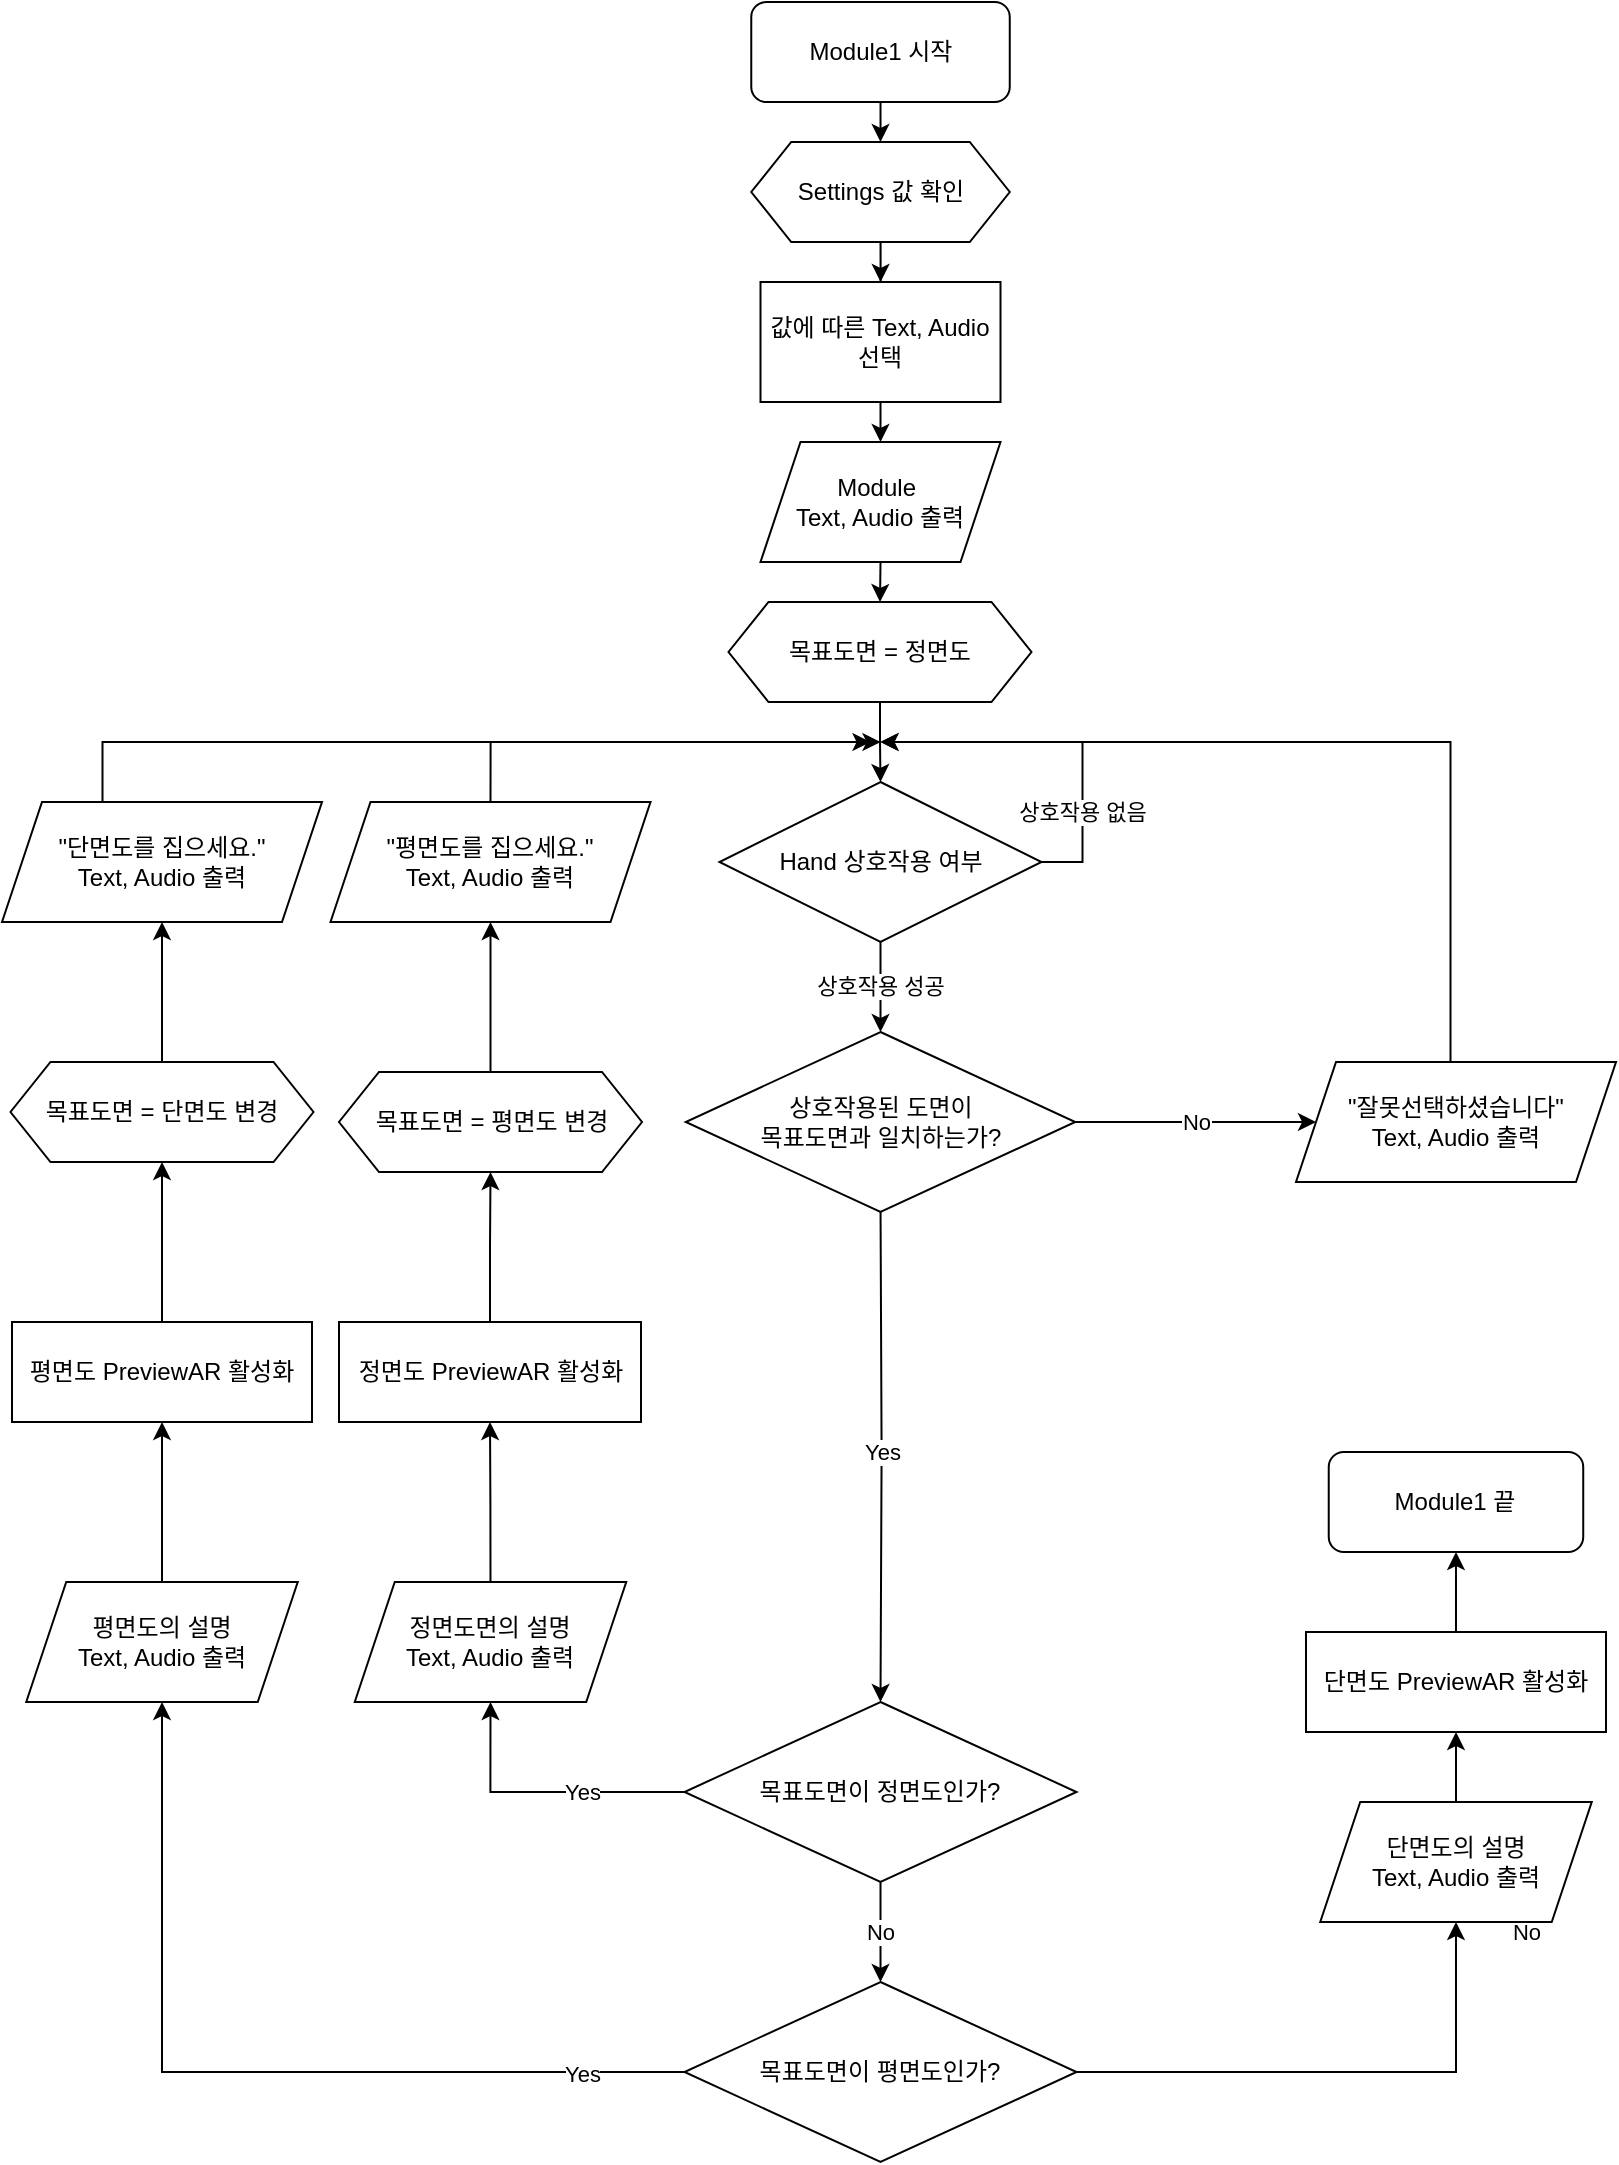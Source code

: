 <mxfile version="13.6.9" type="github">
  <diagram id="C5RBs43oDa-KdzZeNtuy" name="Page-1">
    <mxGraphModel dx="2062" dy="1164" grid="1" gridSize="10" guides="1" tooltips="1" connect="1" arrows="1" fold="1" page="1" pageScale="1" pageWidth="827" pageHeight="1169" math="0" shadow="0">
      <root>
        <mxCell id="WIyWlLk6GJQsqaUBKTNV-0" />
        <mxCell id="WIyWlLk6GJQsqaUBKTNV-1" parent="WIyWlLk6GJQsqaUBKTNV-0" />
        <mxCell id="sGKf7VehJZ6SQPWaBCbI-23" style="edgeStyle=orthogonalEdgeStyle;rounded=0;orthogonalLoop=1;jettySize=auto;html=1;exitX=0.5;exitY=1;exitDx=0;exitDy=0;entryX=0.5;entryY=0;entryDx=0;entryDy=0;" edge="1" parent="WIyWlLk6GJQsqaUBKTNV-1" source="WIyWlLk6GJQsqaUBKTNV-3" target="QLPknpkBetDl3JihI6zV-10">
          <mxGeometry relative="1" as="geometry" />
        </mxCell>
        <mxCell id="WIyWlLk6GJQsqaUBKTNV-3" value="Module1 시작" style="rounded=1;whiteSpace=wrap;html=1;fontSize=12;glass=0;strokeWidth=1;shadow=0;" parent="WIyWlLk6GJQsqaUBKTNV-1" vertex="1">
          <mxGeometry x="384.63" y="45" width="129.25" height="50" as="geometry" />
        </mxCell>
        <mxCell id="GG3lIaApX8E2W6bswI5q-24" value="No" style="edgeStyle=orthogonalEdgeStyle;rounded=0;orthogonalLoop=1;jettySize=auto;html=1;exitX=1;exitY=0.5;exitDx=0;exitDy=0;entryX=0;entryY=0.5;entryDx=0;entryDy=0;" parent="WIyWlLk6GJQsqaUBKTNV-1" source="QLPknpkBetDl3JihI6zV-2" target="GG3lIaApX8E2W6bswI5q-23" edge="1">
          <mxGeometry relative="1" as="geometry" />
        </mxCell>
        <mxCell id="sGKf7VehJZ6SQPWaBCbI-0" value="Yes" style="edgeStyle=orthogonalEdgeStyle;rounded=0;orthogonalLoop=1;jettySize=auto;html=1;exitX=0.5;exitY=1;exitDx=0;exitDy=0;entryX=0.5;entryY=0;entryDx=0;entryDy=0;" edge="1" parent="WIyWlLk6GJQsqaUBKTNV-1" target="sGKf7VehJZ6SQPWaBCbI-2">
          <mxGeometry relative="1" as="geometry">
            <mxPoint x="449.25" y="644" as="sourcePoint" />
            <mxPoint x="449.25" y="700" as="targetPoint" />
          </mxGeometry>
        </mxCell>
        <mxCell id="QLPknpkBetDl3JihI6zV-2" value="상호작용된 도면이&lt;br&gt;목표도면과 일치하는가?" style="rhombus;whiteSpace=wrap;html=1;" parent="WIyWlLk6GJQsqaUBKTNV-1" vertex="1">
          <mxGeometry x="351.88" y="560" width="194.75" height="90" as="geometry" />
        </mxCell>
        <mxCell id="sGKf7VehJZ6SQPWaBCbI-24" style="edgeStyle=orthogonalEdgeStyle;rounded=0;orthogonalLoop=1;jettySize=auto;html=1;exitX=0.5;exitY=1;exitDx=0;exitDy=0;" edge="1" parent="WIyWlLk6GJQsqaUBKTNV-1" source="QLPknpkBetDl3JihI6zV-10" target="QLPknpkBetDl3JihI6zV-11">
          <mxGeometry relative="1" as="geometry" />
        </mxCell>
        <mxCell id="QLPknpkBetDl3JihI6zV-10" value="Settings 값 확인" style="shape=hexagon;perimeter=hexagonPerimeter2;whiteSpace=wrap;html=1;fixedSize=1;" parent="WIyWlLk6GJQsqaUBKTNV-1" vertex="1">
          <mxGeometry x="384.63" y="115" width="129.25" height="50" as="geometry" />
        </mxCell>
        <mxCell id="sGKf7VehJZ6SQPWaBCbI-25" style="edgeStyle=orthogonalEdgeStyle;rounded=0;orthogonalLoop=1;jettySize=auto;html=1;exitX=0.5;exitY=1;exitDx=0;exitDy=0;entryX=0.5;entryY=0;entryDx=0;entryDy=0;" edge="1" parent="WIyWlLk6GJQsqaUBKTNV-1" source="QLPknpkBetDl3JihI6zV-11" target="QLPknpkBetDl3JihI6zV-15">
          <mxGeometry relative="1" as="geometry" />
        </mxCell>
        <mxCell id="QLPknpkBetDl3JihI6zV-11" value="값에 따른 Text, Audio 선택" style="rounded=0;whiteSpace=wrap;html=1;" parent="WIyWlLk6GJQsqaUBKTNV-1" vertex="1">
          <mxGeometry x="389.25" y="185" width="120" height="60" as="geometry" />
        </mxCell>
        <mxCell id="GG3lIaApX8E2W6bswI5q-43" style="edgeStyle=orthogonalEdgeStyle;rounded=0;orthogonalLoop=1;jettySize=auto;html=1;exitX=0.5;exitY=1;exitDx=0;exitDy=0;entryX=0.5;entryY=0;entryDx=0;entryDy=0;endArrow=classic;endFill=1;" parent="WIyWlLk6GJQsqaUBKTNV-1" source="QLPknpkBetDl3JihI6zV-15" target="GG3lIaApX8E2W6bswI5q-4" edge="1">
          <mxGeometry relative="1" as="geometry" />
        </mxCell>
        <mxCell id="QLPknpkBetDl3JihI6zV-15" value="Module&amp;nbsp;&lt;br&gt;Text, Audio 출력" style="shape=parallelogram;perimeter=parallelogramPerimeter;whiteSpace=wrap;html=1;fixedSize=1;" parent="WIyWlLk6GJQsqaUBKTNV-1" vertex="1">
          <mxGeometry x="389.25" y="265" width="120" height="60" as="geometry" />
        </mxCell>
        <mxCell id="GG3lIaApX8E2W6bswI5q-19" value="상호작용 성공" style="edgeStyle=orthogonalEdgeStyle;rounded=0;orthogonalLoop=1;jettySize=auto;html=1;exitX=0.5;exitY=1;exitDx=0;exitDy=0;entryX=0.5;entryY=0;entryDx=0;entryDy=0;" parent="WIyWlLk6GJQsqaUBKTNV-1" source="QLPknpkBetDl3JihI6zV-56" target="QLPknpkBetDl3JihI6zV-2" edge="1">
          <mxGeometry relative="1" as="geometry" />
        </mxCell>
        <mxCell id="GG3lIaApX8E2W6bswI5q-49" value="상호작용 없음" style="edgeStyle=orthogonalEdgeStyle;rounded=0;orthogonalLoop=1;jettySize=auto;html=1;exitX=1;exitY=0.5;exitDx=0;exitDy=0;endArrow=classic;endFill=1;" parent="WIyWlLk6GJQsqaUBKTNV-1" source="QLPknpkBetDl3JihI6zV-56" edge="1">
          <mxGeometry x="-0.499" relative="1" as="geometry">
            <mxPoint x="449.25" y="415" as="targetPoint" />
            <Array as="points">
              <mxPoint x="550.25" y="475" />
              <mxPoint x="550.25" y="415" />
            </Array>
            <mxPoint as="offset" />
          </mxGeometry>
        </mxCell>
        <mxCell id="QLPknpkBetDl3JihI6zV-56" value="Hand 상호작용 여부" style="rhombus;whiteSpace=wrap;html=1;fillColor=none;" parent="WIyWlLk6GJQsqaUBKTNV-1" vertex="1">
          <mxGeometry x="368.75" y="435" width="161" height="80" as="geometry" />
        </mxCell>
        <mxCell id="GG3lIaApX8E2W6bswI5q-12" style="edgeStyle=orthogonalEdgeStyle;rounded=0;orthogonalLoop=1;jettySize=auto;html=1;exitX=0.5;exitY=1;exitDx=0;exitDy=0;entryX=0.5;entryY=0;entryDx=0;entryDy=0;" parent="WIyWlLk6GJQsqaUBKTNV-1" source="GG3lIaApX8E2W6bswI5q-4" target="QLPknpkBetDl3JihI6zV-56" edge="1">
          <mxGeometry relative="1" as="geometry" />
        </mxCell>
        <mxCell id="GG3lIaApX8E2W6bswI5q-4" value="목표도면 = 정면도" style="shape=hexagon;perimeter=hexagonPerimeter2;whiteSpace=wrap;html=1;fixedSize=1;" parent="WIyWlLk6GJQsqaUBKTNV-1" vertex="1">
          <mxGeometry x="373.25" y="345" width="151.5" height="50" as="geometry" />
        </mxCell>
        <mxCell id="GG3lIaApX8E2W6bswI5q-50" style="edgeStyle=orthogonalEdgeStyle;rounded=0;orthogonalLoop=1;jettySize=auto;html=1;exitX=0.549;exitY=0.001;exitDx=0;exitDy=0;endArrow=classic;endFill=1;exitPerimeter=0;" parent="WIyWlLk6GJQsqaUBKTNV-1" source="GG3lIaApX8E2W6bswI5q-23" edge="1">
          <mxGeometry relative="1" as="geometry">
            <mxPoint x="449.25" y="415" as="targetPoint" />
            <mxPoint x="722.25" y="580" as="sourcePoint" />
            <Array as="points">
              <mxPoint x="735.25" y="580" />
              <mxPoint x="734.25" y="580" />
              <mxPoint x="734.25" y="415" />
            </Array>
          </mxGeometry>
        </mxCell>
        <mxCell id="GG3lIaApX8E2W6bswI5q-23" value="&quot;잘못선택하셨습니다&quot;&lt;br&gt;Text, Audio 출력" style="shape=parallelogram;perimeter=parallelogramPerimeter;whiteSpace=wrap;html=1;fixedSize=1;" parent="WIyWlLk6GJQsqaUBKTNV-1" vertex="1">
          <mxGeometry x="657" y="575" width="160" height="60" as="geometry" />
        </mxCell>
        <mxCell id="sGKf7VehJZ6SQPWaBCbI-14" value="No" style="edgeStyle=orthogonalEdgeStyle;rounded=0;orthogonalLoop=1;jettySize=auto;html=1;exitX=0.5;exitY=1;exitDx=0;exitDy=0;entryX=0.5;entryY=0;entryDx=0;entryDy=0;" edge="1" parent="WIyWlLk6GJQsqaUBKTNV-1" source="sGKf7VehJZ6SQPWaBCbI-2" target="sGKf7VehJZ6SQPWaBCbI-13">
          <mxGeometry relative="1" as="geometry" />
        </mxCell>
        <mxCell id="sGKf7VehJZ6SQPWaBCbI-39" style="edgeStyle=orthogonalEdgeStyle;rounded=0;orthogonalLoop=1;jettySize=auto;html=1;exitX=0;exitY=0.5;exitDx=0;exitDy=0;entryX=0.5;entryY=1;entryDx=0;entryDy=0;" edge="1" parent="WIyWlLk6GJQsqaUBKTNV-1" source="sGKf7VehJZ6SQPWaBCbI-2" target="sGKf7VehJZ6SQPWaBCbI-36">
          <mxGeometry relative="1" as="geometry" />
        </mxCell>
        <mxCell id="sGKf7VehJZ6SQPWaBCbI-40" value="Yes" style="edgeLabel;html=1;align=center;verticalAlign=middle;resizable=0;points=[];" vertex="1" connectable="0" parent="sGKf7VehJZ6SQPWaBCbI-39">
          <mxGeometry x="0.125" y="-1" relative="1" as="geometry">
            <mxPoint x="28.75" y="1" as="offset" />
          </mxGeometry>
        </mxCell>
        <mxCell id="sGKf7VehJZ6SQPWaBCbI-2" value="목표도면이 정면도인가?" style="rhombus;whiteSpace=wrap;html=1;" vertex="1" parent="WIyWlLk6GJQsqaUBKTNV-1">
          <mxGeometry x="351.25" y="895" width="196" height="90" as="geometry" />
        </mxCell>
        <mxCell id="sGKf7VehJZ6SQPWaBCbI-10" style="edgeStyle=orthogonalEdgeStyle;rounded=0;orthogonalLoop=1;jettySize=auto;html=1;exitX=0.5;exitY=0;exitDx=0;exitDy=0;" edge="1" parent="WIyWlLk6GJQsqaUBKTNV-1" source="sGKf7VehJZ6SQPWaBCbI-5" target="sGKf7VehJZ6SQPWaBCbI-8">
          <mxGeometry relative="1" as="geometry" />
        </mxCell>
        <mxCell id="sGKf7VehJZ6SQPWaBCbI-5" value="목표도면 = 평면도 변경" style="shape=hexagon;perimeter=hexagonPerimeter2;whiteSpace=wrap;html=1;fixedSize=1;" vertex="1" parent="WIyWlLk6GJQsqaUBKTNV-1">
          <mxGeometry x="178.5" y="580" width="151.5" height="50" as="geometry" />
        </mxCell>
        <mxCell id="sGKf7VehJZ6SQPWaBCbI-11" style="edgeStyle=orthogonalEdgeStyle;rounded=0;orthogonalLoop=1;jettySize=auto;html=1;exitX=0.5;exitY=0;exitDx=0;exitDy=0;" edge="1" parent="WIyWlLk6GJQsqaUBKTNV-1" source="sGKf7VehJZ6SQPWaBCbI-8">
          <mxGeometry relative="1" as="geometry">
            <mxPoint x="449.25" y="415" as="targetPoint" />
            <Array as="points">
              <mxPoint x="254.25" y="415" />
            </Array>
          </mxGeometry>
        </mxCell>
        <mxCell id="sGKf7VehJZ6SQPWaBCbI-8" value="&quot;평면도를 집으세요.&quot;&lt;br&gt;Text, Audio 출력" style="shape=parallelogram;perimeter=parallelogramPerimeter;whiteSpace=wrap;html=1;fixedSize=1;" vertex="1" parent="WIyWlLk6GJQsqaUBKTNV-1">
          <mxGeometry x="174.25" y="445" width="160" height="60" as="geometry" />
        </mxCell>
        <mxCell id="sGKf7VehJZ6SQPWaBCbI-41" style="edgeStyle=orthogonalEdgeStyle;rounded=0;orthogonalLoop=1;jettySize=auto;html=1;exitX=0;exitY=0.5;exitDx=0;exitDy=0;" edge="1" parent="WIyWlLk6GJQsqaUBKTNV-1" source="sGKf7VehJZ6SQPWaBCbI-13" target="sGKf7VehJZ6SQPWaBCbI-44">
          <mxGeometry relative="1" as="geometry">
            <mxPoint x="140" y="1080" as="targetPoint" />
          </mxGeometry>
        </mxCell>
        <mxCell id="sGKf7VehJZ6SQPWaBCbI-42" value="Yes" style="edgeLabel;html=1;align=center;verticalAlign=middle;resizable=0;points=[];" vertex="1" connectable="0" parent="sGKf7VehJZ6SQPWaBCbI-41">
          <mxGeometry x="0.258" y="1" relative="1" as="geometry">
            <mxPoint x="211" y="19.75" as="offset" />
          </mxGeometry>
        </mxCell>
        <mxCell id="sGKf7VehJZ6SQPWaBCbI-61" value="No" style="edgeStyle=orthogonalEdgeStyle;rounded=0;orthogonalLoop=1;jettySize=auto;html=1;exitX=1;exitY=0.5;exitDx=0;exitDy=0;entryX=0.5;entryY=1;entryDx=0;entryDy=0;" edge="1" parent="WIyWlLk6GJQsqaUBKTNV-1" source="sGKf7VehJZ6SQPWaBCbI-13" target="sGKf7VehJZ6SQPWaBCbI-52">
          <mxGeometry x="0.433" y="35" relative="1" as="geometry">
            <mxPoint x="35" y="-35" as="offset" />
          </mxGeometry>
        </mxCell>
        <mxCell id="sGKf7VehJZ6SQPWaBCbI-13" value="목표도면이 평면도인가?" style="rhombus;whiteSpace=wrap;html=1;" vertex="1" parent="WIyWlLk6GJQsqaUBKTNV-1">
          <mxGeometry x="351.25" y="1035" width="196" height="90" as="geometry" />
        </mxCell>
        <mxCell id="sGKf7VehJZ6SQPWaBCbI-18" style="edgeStyle=orthogonalEdgeStyle;rounded=0;orthogonalLoop=1;jettySize=auto;html=1;exitX=0.5;exitY=0;exitDx=0;exitDy=0;entryX=0.5;entryY=1;entryDx=0;entryDy=0;" edge="1" parent="WIyWlLk6GJQsqaUBKTNV-1" source="sGKf7VehJZ6SQPWaBCbI-15" target="sGKf7VehJZ6SQPWaBCbI-17">
          <mxGeometry relative="1" as="geometry" />
        </mxCell>
        <mxCell id="sGKf7VehJZ6SQPWaBCbI-15" value="목표도면 = 단면도 변경" style="shape=hexagon;perimeter=hexagonPerimeter2;whiteSpace=wrap;html=1;fixedSize=1;" vertex="1" parent="WIyWlLk6GJQsqaUBKTNV-1">
          <mxGeometry x="14.25" y="575" width="151.5" height="50" as="geometry" />
        </mxCell>
        <mxCell id="sGKf7VehJZ6SQPWaBCbI-19" style="edgeStyle=orthogonalEdgeStyle;rounded=0;orthogonalLoop=1;jettySize=auto;html=1;exitX=0.5;exitY=0;exitDx=0;exitDy=0;" edge="1" parent="WIyWlLk6GJQsqaUBKTNV-1" source="sGKf7VehJZ6SQPWaBCbI-17">
          <mxGeometry relative="1" as="geometry">
            <mxPoint x="444.25" y="415" as="targetPoint" />
            <Array as="points">
              <mxPoint x="60.25" y="415" />
            </Array>
          </mxGeometry>
        </mxCell>
        <mxCell id="sGKf7VehJZ6SQPWaBCbI-17" value="&quot;단면도를 집으세요.&quot;&lt;br&gt;Text, Audio 출력" style="shape=parallelogram;perimeter=parallelogramPerimeter;whiteSpace=wrap;html=1;fixedSize=1;" vertex="1" parent="WIyWlLk6GJQsqaUBKTNV-1">
          <mxGeometry x="10" y="445" width="160" height="60" as="geometry" />
        </mxCell>
        <mxCell id="sGKf7VehJZ6SQPWaBCbI-21" value="Module1 끝" style="rounded=1;whiteSpace=wrap;html=1;fontSize=12;glass=0;strokeWidth=1;shadow=0;" vertex="1" parent="WIyWlLk6GJQsqaUBKTNV-1">
          <mxGeometry x="673.37" y="770" width="127.25" height="50" as="geometry" />
        </mxCell>
        <mxCell id="sGKf7VehJZ6SQPWaBCbI-47" style="edgeStyle=orthogonalEdgeStyle;rounded=0;orthogonalLoop=1;jettySize=auto;html=1;exitX=0.5;exitY=0;exitDx=0;exitDy=0;entryX=0.5;entryY=1;entryDx=0;entryDy=0;" edge="1" parent="WIyWlLk6GJQsqaUBKTNV-1" source="sGKf7VehJZ6SQPWaBCbI-35" target="sGKf7VehJZ6SQPWaBCbI-5">
          <mxGeometry relative="1" as="geometry" />
        </mxCell>
        <mxCell id="sGKf7VehJZ6SQPWaBCbI-35" value="정면도 PreviewAR 활성화" style="rounded=0;whiteSpace=wrap;html=1;" vertex="1" parent="WIyWlLk6GJQsqaUBKTNV-1">
          <mxGeometry x="178.5" y="705" width="151" height="50" as="geometry" />
        </mxCell>
        <mxCell id="sGKf7VehJZ6SQPWaBCbI-38" style="edgeStyle=orthogonalEdgeStyle;rounded=0;orthogonalLoop=1;jettySize=auto;html=1;exitX=0.5;exitY=0;exitDx=0;exitDy=0;" edge="1" parent="WIyWlLk6GJQsqaUBKTNV-1" source="sGKf7VehJZ6SQPWaBCbI-36" target="sGKf7VehJZ6SQPWaBCbI-35">
          <mxGeometry relative="1" as="geometry" />
        </mxCell>
        <mxCell id="sGKf7VehJZ6SQPWaBCbI-36" value="정면도면의 설명&lt;br&gt;Text, Audio 출력" style="shape=parallelogram;perimeter=parallelogramPerimeter;whiteSpace=wrap;html=1;fixedSize=1;" vertex="1" parent="WIyWlLk6GJQsqaUBKTNV-1">
          <mxGeometry x="186.37" y="835" width="135.75" height="60" as="geometry" />
        </mxCell>
        <mxCell id="sGKf7VehJZ6SQPWaBCbI-46" style="edgeStyle=orthogonalEdgeStyle;rounded=0;orthogonalLoop=1;jettySize=auto;html=1;exitX=0.5;exitY=0;exitDx=0;exitDy=0;entryX=0.5;entryY=1;entryDx=0;entryDy=0;" edge="1" parent="WIyWlLk6GJQsqaUBKTNV-1" source="sGKf7VehJZ6SQPWaBCbI-43" target="sGKf7VehJZ6SQPWaBCbI-15">
          <mxGeometry relative="1" as="geometry" />
        </mxCell>
        <mxCell id="sGKf7VehJZ6SQPWaBCbI-43" value="평면도 PreviewAR 활성화" style="rounded=0;whiteSpace=wrap;html=1;" vertex="1" parent="WIyWlLk6GJQsqaUBKTNV-1">
          <mxGeometry x="15" y="705" width="150" height="50" as="geometry" />
        </mxCell>
        <mxCell id="sGKf7VehJZ6SQPWaBCbI-45" style="edgeStyle=orthogonalEdgeStyle;rounded=0;orthogonalLoop=1;jettySize=auto;html=1;exitX=0.5;exitY=0;exitDx=0;exitDy=0;entryX=0.5;entryY=1;entryDx=0;entryDy=0;" edge="1" parent="WIyWlLk6GJQsqaUBKTNV-1" source="sGKf7VehJZ6SQPWaBCbI-44" target="sGKf7VehJZ6SQPWaBCbI-43">
          <mxGeometry relative="1" as="geometry" />
        </mxCell>
        <mxCell id="sGKf7VehJZ6SQPWaBCbI-44" value="평면도의 설명&lt;br&gt;Text, Audio 출력" style="shape=parallelogram;perimeter=parallelogramPerimeter;whiteSpace=wrap;html=1;fixedSize=1;" vertex="1" parent="WIyWlLk6GJQsqaUBKTNV-1">
          <mxGeometry x="22.12" y="835" width="135.75" height="60" as="geometry" />
        </mxCell>
        <mxCell id="sGKf7VehJZ6SQPWaBCbI-59" style="edgeStyle=orthogonalEdgeStyle;rounded=0;orthogonalLoop=1;jettySize=auto;html=1;exitX=0.5;exitY=0;exitDx=0;exitDy=0;entryX=0.5;entryY=1;entryDx=0;entryDy=0;" edge="1" parent="WIyWlLk6GJQsqaUBKTNV-1" source="sGKf7VehJZ6SQPWaBCbI-51" target="sGKf7VehJZ6SQPWaBCbI-21">
          <mxGeometry relative="1" as="geometry" />
        </mxCell>
        <mxCell id="sGKf7VehJZ6SQPWaBCbI-51" value="단면도 PreviewAR 활성화" style="rounded=0;whiteSpace=wrap;html=1;" vertex="1" parent="WIyWlLk6GJQsqaUBKTNV-1">
          <mxGeometry x="662" y="860" width="150" height="50" as="geometry" />
        </mxCell>
        <mxCell id="sGKf7VehJZ6SQPWaBCbI-54" style="edgeStyle=orthogonalEdgeStyle;rounded=0;orthogonalLoop=1;jettySize=auto;html=1;exitX=0.5;exitY=0;exitDx=0;exitDy=0;entryX=0.5;entryY=1;entryDx=0;entryDy=0;" edge="1" parent="WIyWlLk6GJQsqaUBKTNV-1" source="sGKf7VehJZ6SQPWaBCbI-52" target="sGKf7VehJZ6SQPWaBCbI-51">
          <mxGeometry relative="1" as="geometry" />
        </mxCell>
        <mxCell id="sGKf7VehJZ6SQPWaBCbI-52" value="단면도의 설명&lt;br&gt;Text, Audio 출력" style="shape=parallelogram;perimeter=parallelogramPerimeter;whiteSpace=wrap;html=1;fixedSize=1;" vertex="1" parent="WIyWlLk6GJQsqaUBKTNV-1">
          <mxGeometry x="669.12" y="945" width="135.75" height="60" as="geometry" />
        </mxCell>
      </root>
    </mxGraphModel>
  </diagram>
</mxfile>
